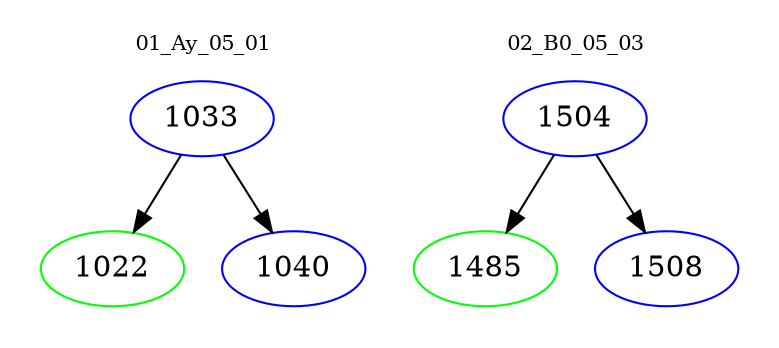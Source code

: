 digraph{
subgraph cluster_0 {
color = white
label = "01_Ay_05_01";
fontsize=10;
T0_1033 [label="1033", color="blue"]
T0_1033 -> T0_1022 [color="black"]
T0_1022 [label="1022", color="green"]
T0_1033 -> T0_1040 [color="black"]
T0_1040 [label="1040", color="blue"]
}
subgraph cluster_1 {
color = white
label = "02_B0_05_03";
fontsize=10;
T1_1504 [label="1504", color="blue"]
T1_1504 -> T1_1485 [color="black"]
T1_1485 [label="1485", color="green"]
T1_1504 -> T1_1508 [color="black"]
T1_1508 [label="1508", color="blue"]
}
}
